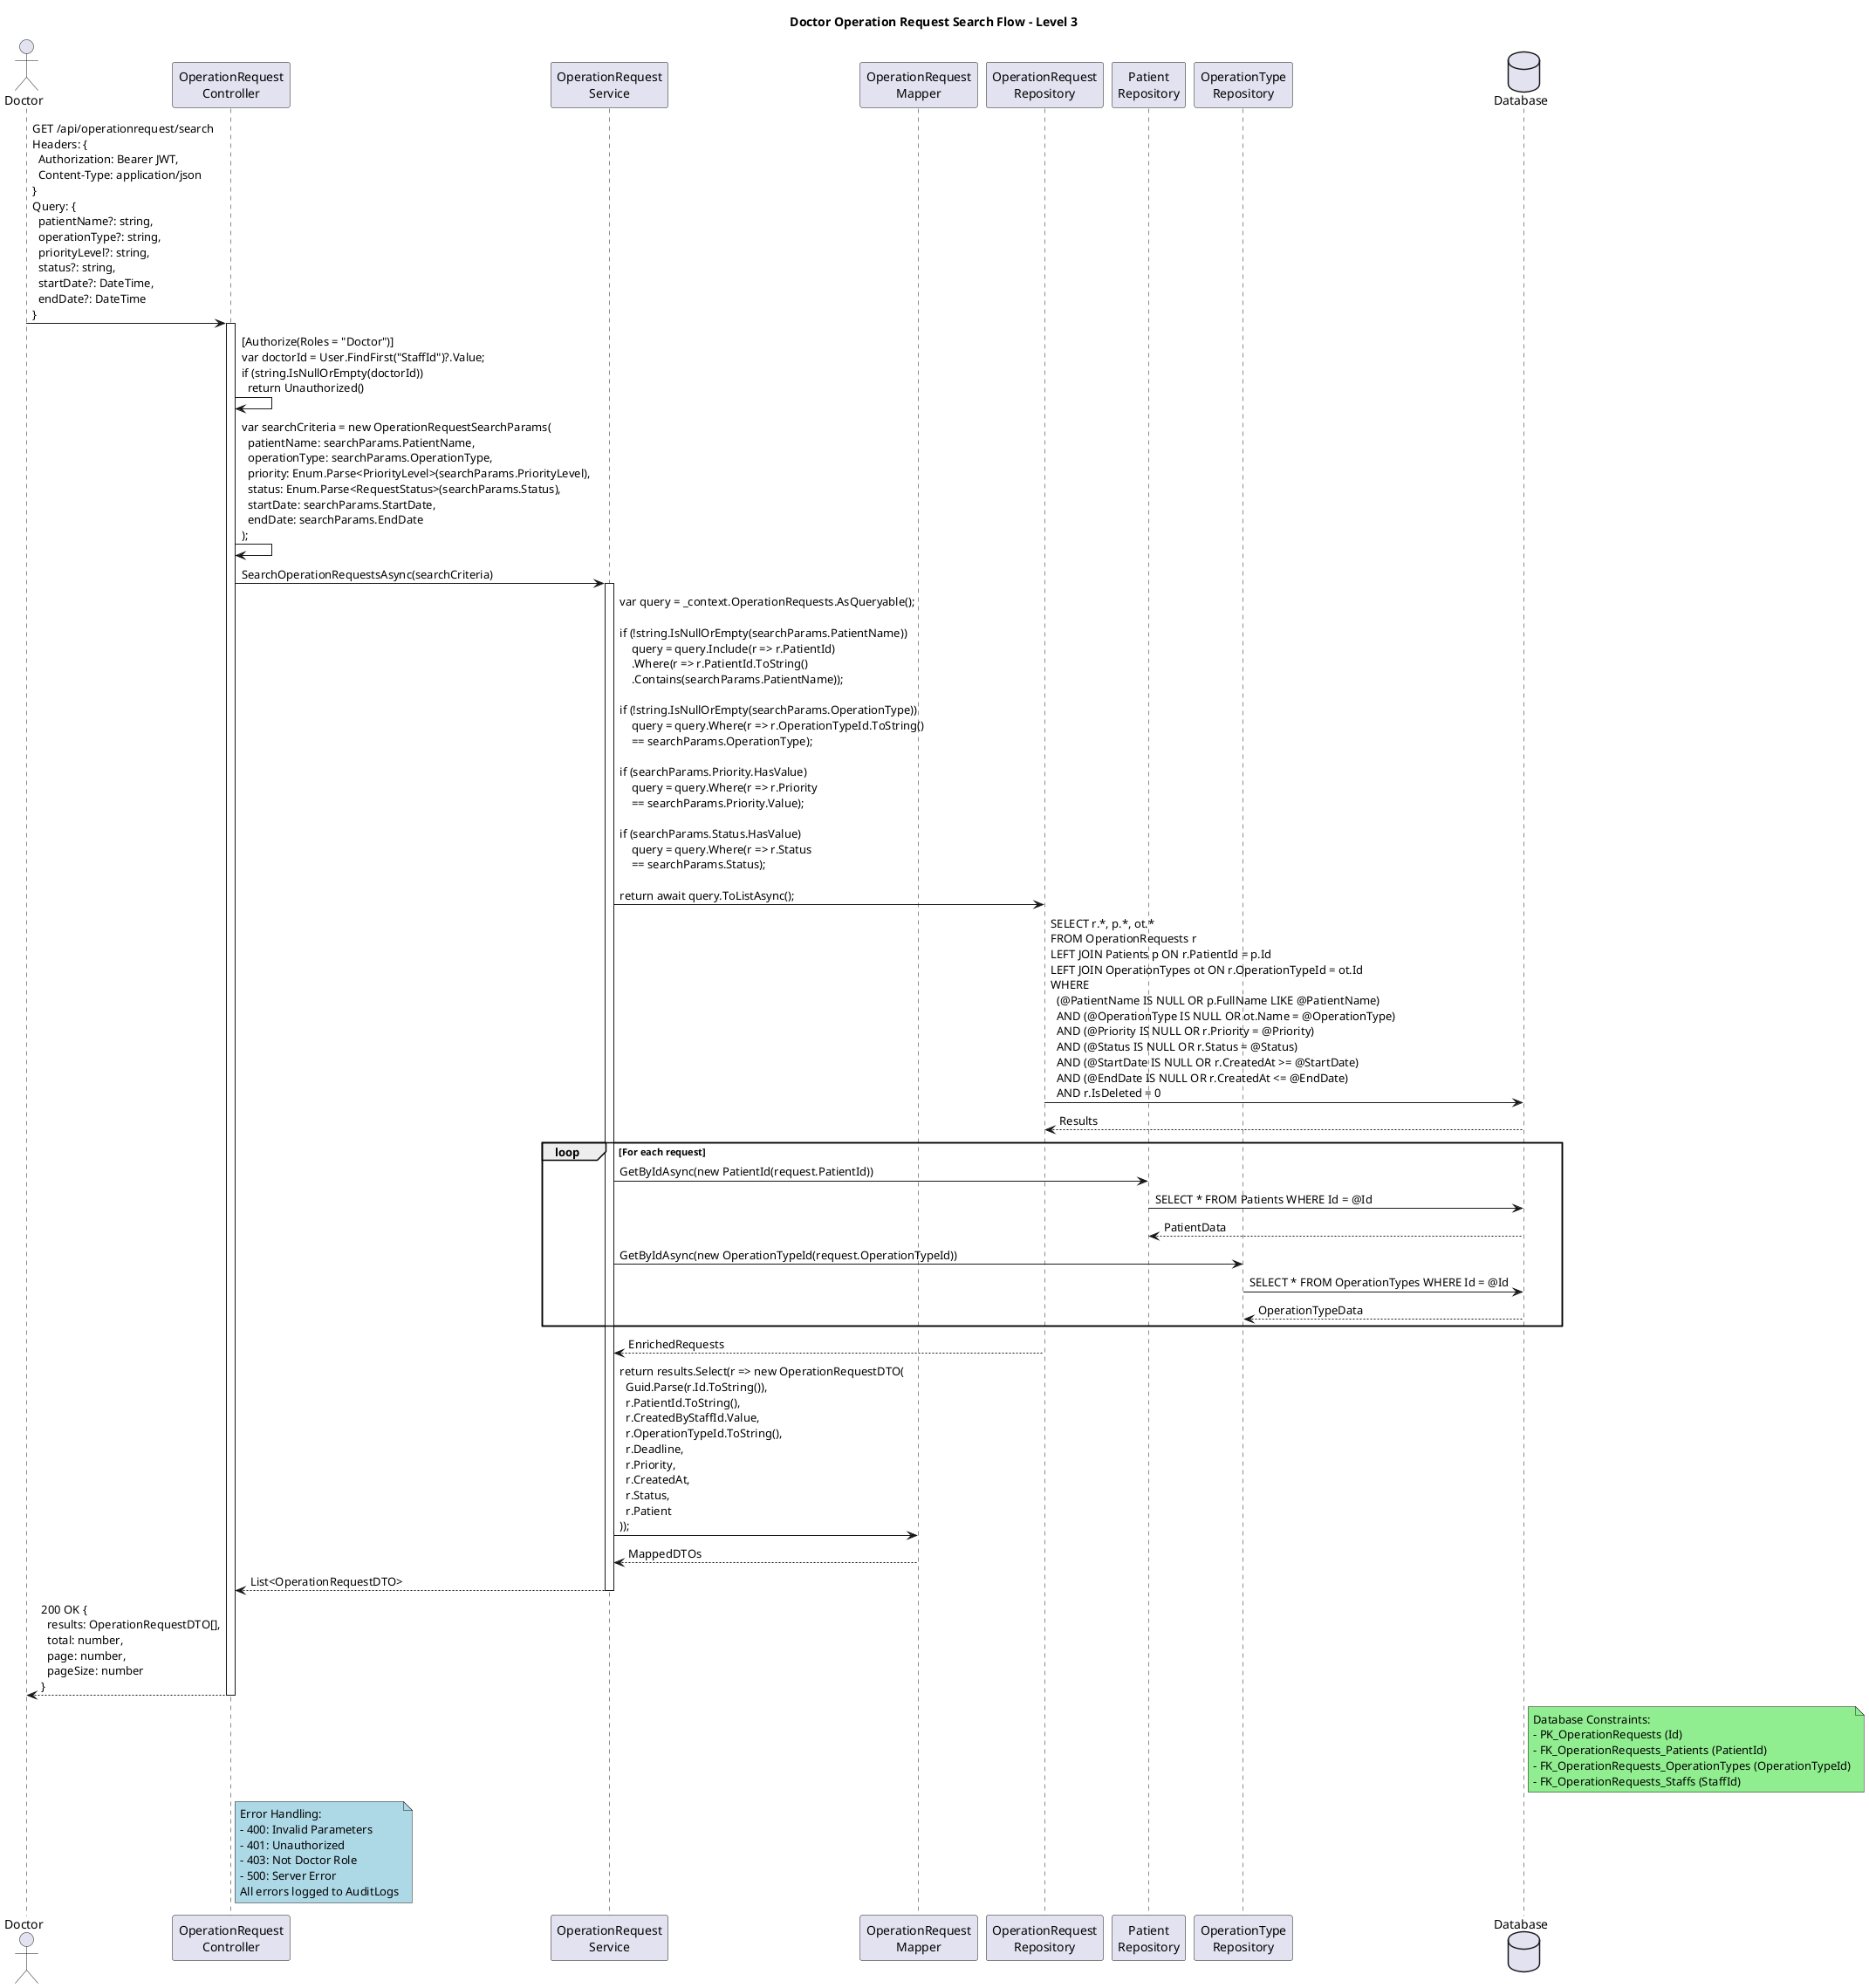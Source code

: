 @startuml
title Doctor Operation Request Search Flow - Level 3

actor Doctor
participant "OperationRequest\nController" as ORC
participant "OperationRequest\nService" as ORS
participant "OperationRequest\nMapper" as ORM
participant "OperationRequest\nRepository" as OR
participant "Patient\nRepository" as PR
participant "OperationType\nRepository" as OTR
database "Database" as DB

Doctor -> ORC: GET /api/operationrequest/search\nHeaders: {\n  Authorization: Bearer JWT,\n  Content-Type: application/json\n}\nQuery: {\n  patientName?: string,\n  operationType?: string,\n  priorityLevel?: string,\n  status?: string,\n  startDate?: DateTime,\n  endDate?: DateTime\n}
activate ORC

ORC -> ORC: [Authorize(Roles = "Doctor")]\nvar doctorId = User.FindFirst("StaffId")?.Value;\nif (string.IsNullOrEmpty(doctorId))\n  return Unauthorized()

' Parameter conversion
ORC -> ORC: var searchCriteria = new OperationRequestSearchParams(\n  patientName: searchParams.PatientName,\n  operationType: searchParams.OperationType,\n  priority: Enum.Parse<PriorityLevel>(searchParams.PriorityLevel),\n  status: Enum.Parse<RequestStatus>(searchParams.Status),\n  startDate: searchParams.StartDate,\n  endDate: searchParams.EndDate\n);

ORC -> ORS: SearchOperationRequestsAsync(searchCriteria)
activate ORS

ORS -> OR: var query = _context.OperationRequests.AsQueryable();\n\nif (!string.IsNullOrEmpty(searchParams.PatientName))\n    query = query.Include(r => r.PatientId)\n    .Where(r => r.PatientId.ToString()\n    .Contains(searchParams.PatientName));\n\nif (!string.IsNullOrEmpty(searchParams.OperationType))\n    query = query.Where(r => r.OperationTypeId.ToString() \n    == searchParams.OperationType);\n\nif (searchParams.Priority.HasValue)\n    query = query.Where(r => r.Priority \n    == searchParams.Priority.Value);\n\nif (searchParams.Status.HasValue)\n    query = query.Where(r => r.Status \n    == searchParams.Status);\n\nreturn await query.ToListAsync();

OR -> DB: SELECT r.*, p.*, ot.*\nFROM OperationRequests r\nLEFT JOIN Patients p ON r.PatientId = p.Id\nLEFT JOIN OperationTypes ot ON r.OperationTypeId = ot.Id\nWHERE\n  (@PatientName IS NULL OR p.FullName LIKE @PatientName)\n  AND (@OperationType IS NULL OR ot.Name = @OperationType)\n  AND (@Priority IS NULL OR r.Priority = @Priority)\n  AND (@Status IS NULL OR r.Status = @Status)\n  AND (@StartDate IS NULL OR r.CreatedAt >= @StartDate)\n  AND (@EndDate IS NULL OR r.CreatedAt <= @EndDate)\n  AND r.IsDeleted = 0
DB --> OR: Results

' Enrich with details
loop For each request
    ORS -> PR: GetByIdAsync(new PatientId(request.PatientId))
    PR -> DB: SELECT * FROM Patients WHERE Id = @Id
    DB --> PR: PatientData
    
    ORS -> OTR: GetByIdAsync(new OperationTypeId(request.OperationTypeId))
    OTR -> DB: SELECT * FROM OperationTypes WHERE Id = @Id
    DB --> OTR: OperationTypeData
end

OR --> ORS: EnrichedRequests

' Map to DTOs
ORS -> ORM: return results.Select(r => new OperationRequestDTO(\n  Guid.Parse(r.Id.ToString()),\n  r.PatientId.ToString(),\n  r.CreatedByStaffId.Value,\n  r.OperationTypeId.ToString(),\n  r.Deadline,\n  r.Priority,\n  r.CreatedAt,\n  r.Status,\n  r.Patient\n));
ORM --> ORS: MappedDTOs

ORS --> ORC: List<OperationRequestDTO>
deactivate ORS

ORC --> Doctor: 200 OK {\n  results: OperationRequestDTO[],\n  total: number,\n  page: number,\n  pageSize: number\n}
deactivate ORC

note right of DB #LightGreen
Database Constraints:
- PK_OperationRequests (Id)
- FK_OperationRequests_Patients (PatientId)
- FK_OperationRequests_OperationTypes (OperationTypeId)
- FK_OperationRequests_Staffs (StaffId)
end note

note right of ORC #LightBlue
Error Handling:
- 400: Invalid Parameters
- 401: Unauthorized
- 403: Not Doctor Role
- 500: Server Error
All errors logged to AuditLogs
end note

@enduml